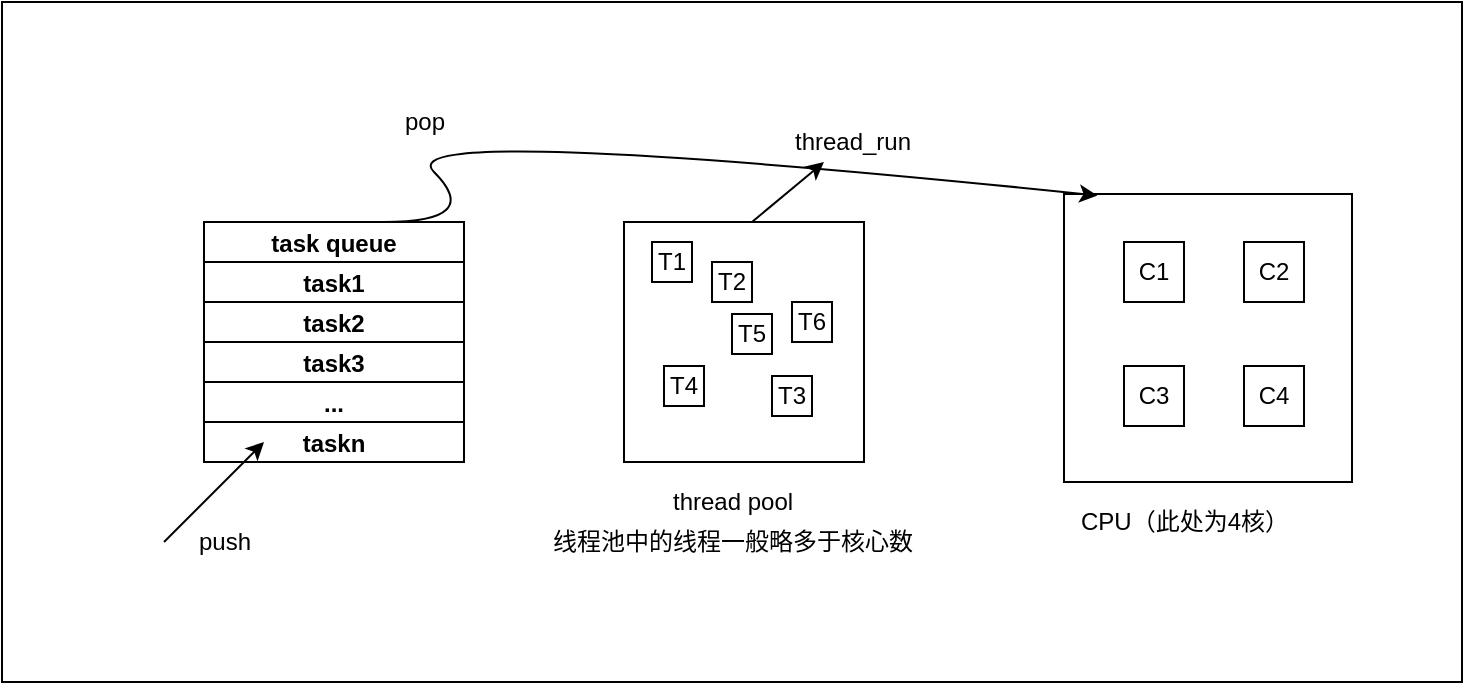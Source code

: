 <mxfile version="17.4.3" type="github">
  <diagram id="7b7k756cZAZ67aCkkrVC" name="第 1 页">
    <mxGraphModel dx="942" dy="642" grid="1" gridSize="10" guides="1" tooltips="1" connect="1" arrows="1" fold="1" page="1" pageScale="1" pageWidth="827" pageHeight="1169" math="0" shadow="0">
      <root>
        <mxCell id="0" />
        <mxCell id="1" parent="0" />
        <mxCell id="kbVB1F1J7AXxcDOfMCZD-2" value="" style="rounded=0;whiteSpace=wrap;html=1;" vertex="1" parent="1">
          <mxGeometry x="49" y="300" width="730" height="340" as="geometry" />
        </mxCell>
        <mxCell id="kbVB1F1J7AXxcDOfMCZD-4" value="task queue" style="swimlane;childLayout=stackLayout;resizeParent=1;resizeParentMax=0;horizontal=1;startSize=20;horizontalStack=0;" vertex="1" parent="1">
          <mxGeometry x="150" y="410" width="130" height="120" as="geometry">
            <mxRectangle x="180" y="150" width="60" height="20" as="alternateBounds" />
          </mxGeometry>
        </mxCell>
        <mxCell id="kbVB1F1J7AXxcDOfMCZD-5" value="task1" style="swimlane;startSize=20;horizontal=0;" vertex="1" collapsed="1" parent="kbVB1F1J7AXxcDOfMCZD-4">
          <mxGeometry y="20" width="130" height="20" as="geometry">
            <mxRectangle y="20" width="120" height="120" as="alternateBounds" />
          </mxGeometry>
        </mxCell>
        <mxCell id="kbVB1F1J7AXxcDOfMCZD-6" value="task2" style="swimlane;startSize=20;horizontal=0;" vertex="1" collapsed="1" parent="kbVB1F1J7AXxcDOfMCZD-4">
          <mxGeometry y="40" width="130" height="20" as="geometry">
            <mxRectangle y="140" width="120" height="120" as="alternateBounds" />
          </mxGeometry>
        </mxCell>
        <mxCell id="kbVB1F1J7AXxcDOfMCZD-7" value="task3" style="swimlane;startSize=20;horizontal=0;" vertex="1" collapsed="1" parent="kbVB1F1J7AXxcDOfMCZD-4">
          <mxGeometry y="60" width="130" height="20" as="geometry">
            <mxRectangle y="160" width="120" height="120" as="alternateBounds" />
          </mxGeometry>
        </mxCell>
        <mxCell id="kbVB1F1J7AXxcDOfMCZD-8" value="..." style="swimlane;startSize=20;horizontal=0;" vertex="1" collapsed="1" parent="kbVB1F1J7AXxcDOfMCZD-4">
          <mxGeometry y="80" width="130" height="20" as="geometry">
            <mxRectangle y="160" width="120" height="120" as="alternateBounds" />
          </mxGeometry>
        </mxCell>
        <mxCell id="kbVB1F1J7AXxcDOfMCZD-9" value="taskn" style="swimlane;startSize=20;horizontal=0;" vertex="1" collapsed="1" parent="kbVB1F1J7AXxcDOfMCZD-4">
          <mxGeometry y="100" width="130" height="20" as="geometry">
            <mxRectangle y="160" width="120" height="120" as="alternateBounds" />
          </mxGeometry>
        </mxCell>
        <mxCell id="kbVB1F1J7AXxcDOfMCZD-12" value="" style="endArrow=classic;html=1;rounded=0;" edge="1" parent="1">
          <mxGeometry width="50" height="50" relative="1" as="geometry">
            <mxPoint x="130" y="570" as="sourcePoint" />
            <mxPoint x="180" y="520" as="targetPoint" />
          </mxGeometry>
        </mxCell>
        <mxCell id="kbVB1F1J7AXxcDOfMCZD-13" value="push" style="text;html=1;resizable=0;autosize=1;align=center;verticalAlign=middle;points=[];fillColor=none;strokeColor=none;rounded=0;" vertex="1" parent="1">
          <mxGeometry x="140" y="560" width="40" height="20" as="geometry" />
        </mxCell>
        <mxCell id="kbVB1F1J7AXxcDOfMCZD-14" value="" style="whiteSpace=wrap;html=1;aspect=fixed;" vertex="1" parent="1">
          <mxGeometry x="360" y="410" width="120" height="120" as="geometry" />
        </mxCell>
        <mxCell id="kbVB1F1J7AXxcDOfMCZD-15" value="thread pool" style="text;html=1;resizable=0;autosize=1;align=center;verticalAlign=middle;points=[];fillColor=none;strokeColor=none;rounded=0;" vertex="1" parent="1">
          <mxGeometry x="374" y="540" width="80" height="20" as="geometry" />
        </mxCell>
        <mxCell id="kbVB1F1J7AXxcDOfMCZD-17" value="T1" style="whiteSpace=wrap;html=1;aspect=fixed;" vertex="1" parent="1">
          <mxGeometry x="374" y="420" width="20" height="20" as="geometry" />
        </mxCell>
        <mxCell id="kbVB1F1J7AXxcDOfMCZD-18" value="T2" style="whiteSpace=wrap;html=1;aspect=fixed;" vertex="1" parent="1">
          <mxGeometry x="404" y="430" width="20" height="20" as="geometry" />
        </mxCell>
        <mxCell id="kbVB1F1J7AXxcDOfMCZD-20" value="T5" style="whiteSpace=wrap;html=1;aspect=fixed;" vertex="1" parent="1">
          <mxGeometry x="414" y="456" width="20" height="20" as="geometry" />
        </mxCell>
        <mxCell id="kbVB1F1J7AXxcDOfMCZD-21" value="T6" style="whiteSpace=wrap;html=1;aspect=fixed;" vertex="1" parent="1">
          <mxGeometry x="444" y="450" width="20" height="20" as="geometry" />
        </mxCell>
        <mxCell id="kbVB1F1J7AXxcDOfMCZD-22" value="T3" style="whiteSpace=wrap;html=1;aspect=fixed;" vertex="1" parent="1">
          <mxGeometry x="434" y="487" width="20" height="20" as="geometry" />
        </mxCell>
        <mxCell id="kbVB1F1J7AXxcDOfMCZD-23" value="T4" style="whiteSpace=wrap;html=1;aspect=fixed;" vertex="1" parent="1">
          <mxGeometry x="380" y="482" width="20" height="20" as="geometry" />
        </mxCell>
        <mxCell id="kbVB1F1J7AXxcDOfMCZD-24" value="线程池中的线程一般略多于核心数" style="text;html=1;resizable=0;autosize=1;align=center;verticalAlign=middle;points=[];fillColor=none;strokeColor=none;rounded=0;" vertex="1" parent="1">
          <mxGeometry x="314" y="560" width="200" height="20" as="geometry" />
        </mxCell>
        <mxCell id="kbVB1F1J7AXxcDOfMCZD-25" value="" style="whiteSpace=wrap;html=1;aspect=fixed;" vertex="1" parent="1">
          <mxGeometry x="580" y="396" width="144" height="144" as="geometry" />
        </mxCell>
        <mxCell id="kbVB1F1J7AXxcDOfMCZD-26" value="" style="curved=1;endArrow=classic;html=1;rounded=0;entryX=0.116;entryY=0.005;entryDx=0;entryDy=0;entryPerimeter=0;" edge="1" parent="1" target="kbVB1F1J7AXxcDOfMCZD-25">
          <mxGeometry width="50" height="50" relative="1" as="geometry">
            <mxPoint x="240" y="410" as="sourcePoint" />
            <mxPoint x="290" y="360" as="targetPoint" />
            <Array as="points">
              <mxPoint x="290" y="410" />
              <mxPoint x="240" y="360" />
            </Array>
          </mxGeometry>
        </mxCell>
        <mxCell id="kbVB1F1J7AXxcDOfMCZD-27" value="" style="endArrow=classic;html=1;rounded=0;" edge="1" parent="1">
          <mxGeometry width="50" height="50" relative="1" as="geometry">
            <mxPoint x="424" y="410" as="sourcePoint" />
            <mxPoint x="460" y="380" as="targetPoint" />
          </mxGeometry>
        </mxCell>
        <mxCell id="kbVB1F1J7AXxcDOfMCZD-28" value="pop" style="text;html=1;resizable=0;autosize=1;align=center;verticalAlign=middle;points=[];fillColor=none;strokeColor=none;rounded=0;" vertex="1" parent="1">
          <mxGeometry x="240" y="350" width="40" height="20" as="geometry" />
        </mxCell>
        <mxCell id="kbVB1F1J7AXxcDOfMCZD-29" value="thread_run" style="text;html=1;resizable=0;autosize=1;align=center;verticalAlign=middle;points=[];fillColor=none;strokeColor=none;rounded=0;" vertex="1" parent="1">
          <mxGeometry x="439" y="360" width="70" height="20" as="geometry" />
        </mxCell>
        <mxCell id="kbVB1F1J7AXxcDOfMCZD-30" value="CPU（此处为4核）" style="text;html=1;resizable=0;autosize=1;align=center;verticalAlign=middle;points=[];fillColor=none;strokeColor=none;rounded=0;" vertex="1" parent="1">
          <mxGeometry x="580" y="550" width="120" height="20" as="geometry" />
        </mxCell>
        <mxCell id="kbVB1F1J7AXxcDOfMCZD-31" value="C1" style="whiteSpace=wrap;html=1;aspect=fixed;" vertex="1" parent="1">
          <mxGeometry x="610" y="420" width="30" height="30" as="geometry" />
        </mxCell>
        <mxCell id="kbVB1F1J7AXxcDOfMCZD-32" value="C2" style="whiteSpace=wrap;html=1;aspect=fixed;" vertex="1" parent="1">
          <mxGeometry x="670" y="420" width="30" height="30" as="geometry" />
        </mxCell>
        <mxCell id="kbVB1F1J7AXxcDOfMCZD-33" value="C3" style="whiteSpace=wrap;html=1;aspect=fixed;" vertex="1" parent="1">
          <mxGeometry x="610" y="482" width="30" height="30" as="geometry" />
        </mxCell>
        <mxCell id="kbVB1F1J7AXxcDOfMCZD-34" value="C4" style="whiteSpace=wrap;html=1;aspect=fixed;" vertex="1" parent="1">
          <mxGeometry x="670" y="482" width="30" height="30" as="geometry" />
        </mxCell>
      </root>
    </mxGraphModel>
  </diagram>
</mxfile>
